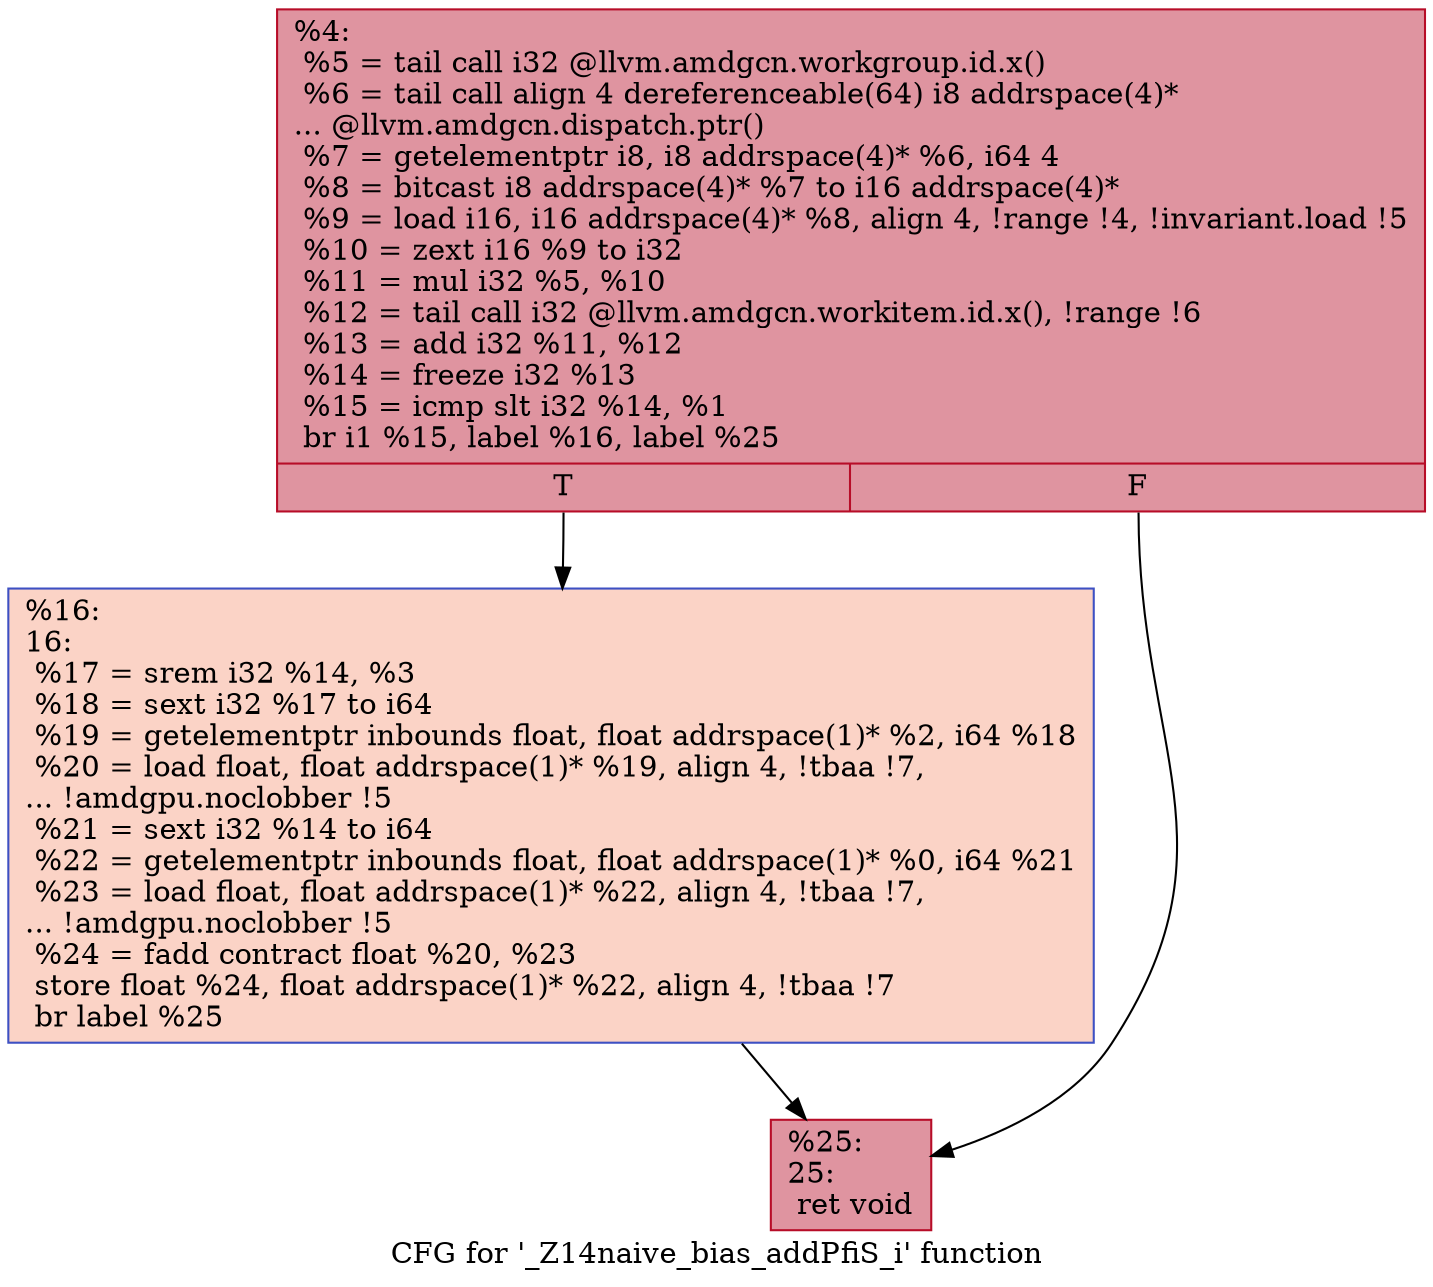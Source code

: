 digraph "CFG for '_Z14naive_bias_addPfiS_i' function" {
	label="CFG for '_Z14naive_bias_addPfiS_i' function";

	Node0x47f00e0 [shape=record,color="#b70d28ff", style=filled, fillcolor="#b70d2870",label="{%4:\l  %5 = tail call i32 @llvm.amdgcn.workgroup.id.x()\l  %6 = tail call align 4 dereferenceable(64) i8 addrspace(4)*\l... @llvm.amdgcn.dispatch.ptr()\l  %7 = getelementptr i8, i8 addrspace(4)* %6, i64 4\l  %8 = bitcast i8 addrspace(4)* %7 to i16 addrspace(4)*\l  %9 = load i16, i16 addrspace(4)* %8, align 4, !range !4, !invariant.load !5\l  %10 = zext i16 %9 to i32\l  %11 = mul i32 %5, %10\l  %12 = tail call i32 @llvm.amdgcn.workitem.id.x(), !range !6\l  %13 = add i32 %11, %12\l  %14 = freeze i32 %13\l  %15 = icmp slt i32 %14, %1\l  br i1 %15, label %16, label %25\l|{<s0>T|<s1>F}}"];
	Node0x47f00e0:s0 -> Node0x47f2060;
	Node0x47f00e0:s1 -> Node0x47f20f0;
	Node0x47f2060 [shape=record,color="#3d50c3ff", style=filled, fillcolor="#f59c7d70",label="{%16:\l16:                                               \l  %17 = srem i32 %14, %3\l  %18 = sext i32 %17 to i64\l  %19 = getelementptr inbounds float, float addrspace(1)* %2, i64 %18\l  %20 = load float, float addrspace(1)* %19, align 4, !tbaa !7,\l... !amdgpu.noclobber !5\l  %21 = sext i32 %14 to i64\l  %22 = getelementptr inbounds float, float addrspace(1)* %0, i64 %21\l  %23 = load float, float addrspace(1)* %22, align 4, !tbaa !7,\l... !amdgpu.noclobber !5\l  %24 = fadd contract float %20, %23\l  store float %24, float addrspace(1)* %22, align 4, !tbaa !7\l  br label %25\l}"];
	Node0x47f2060 -> Node0x47f20f0;
	Node0x47f20f0 [shape=record,color="#b70d28ff", style=filled, fillcolor="#b70d2870",label="{%25:\l25:                                               \l  ret void\l}"];
}
